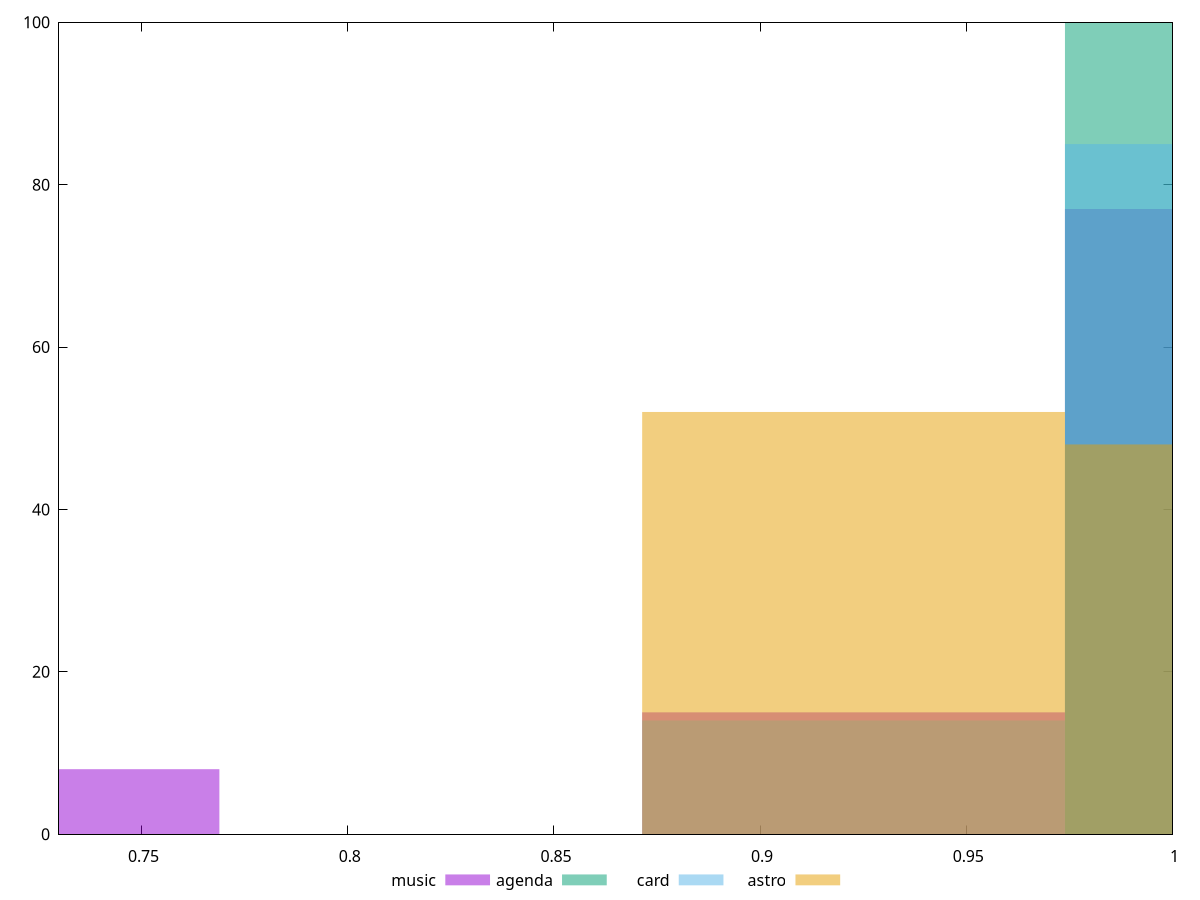 reset

$music <<EOF
0.9226650631665516 15
1.0251834035183907 77
0.7176283824628735 8
EOF

$agenda <<EOF
1.0251834035183907 100
EOF

$card <<EOF
1.0251834035183907 85
0.9226650631665516 14
EOF

$astro <<EOF
0.9226650631665516 52
1.0251834035183907 48
EOF

set key outside below
set boxwidth 0.10251834035183907
set xrange [0.73:1]
set yrange [0:100]
set trange [0:100]
set style fill transparent solid 0.5 noborder
set terminal svg size 640, 520 enhanced background rgb 'white'
set output "reports/report_00030_2021-02-24T20-42-31.540Z/unminified-javascript/comparison/histogram/all_score.svg"

plot $music title "music" with boxes, \
     $agenda title "agenda" with boxes, \
     $card title "card" with boxes, \
     $astro title "astro" with boxes

reset
